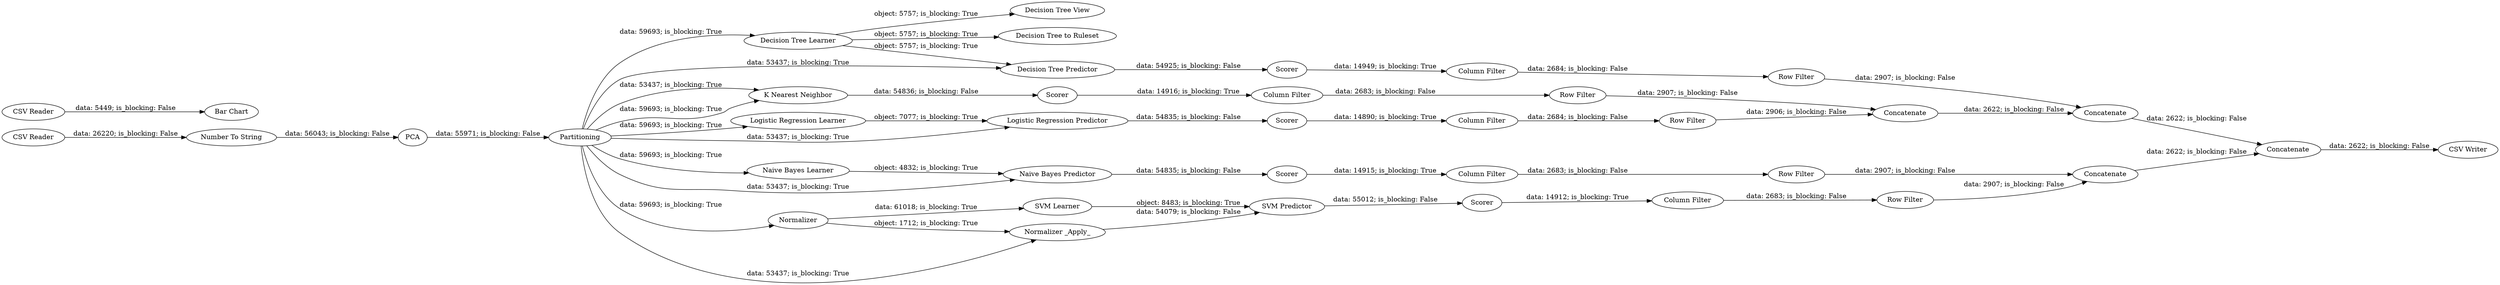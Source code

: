digraph {
	"-4890206491486666756_35" [label="Row Filter"]
	"-4890206491486666756_40" [label=Concatenate]
	"-4890206491486666756_21" [label="Decision Tree Learner"]
	"-4890206491486666756_38" [label=Concatenate]
	"-4890206491486666756_39" [label=Concatenate]
	"-4890206491486666756_15" [label=Scorer]
	"-4890206491486666756_36" [label="Column Filter"]
	"-4890206491486666756_8" [label="SVM Learner"]
	"-4890206491486666756_18" [label="Logistic Regression Learner"]
	"-4890206491486666756_3" [label=Normalizer]
	"-4890206491486666756_19" [label="Logistic Regression Predictor"]
	"-4890206491486666756_11" [label=PCA]
	"-4890206491486666756_34" [label="Column Filter"]
	"-4890206491486666756_30" [label="Row Filter"]
	"-4890206491486666756_10" [label=Scorer]
	"-4890206491486666756_44" [label="CSV Reader"]
	"-4890206491486666756_26" [label="Column Filter"]
	"-4890206491486666756_31" [label="Row Filter"]
	"-4890206491486666756_13" [label="Naive Bayes Learner"]
	"-4890206491486666756_6" [label=Partitioning]
	"-4890206491486666756_25" [label=Scorer]
	"-4890206491486666756_22" [label="Decision Tree View"]
	"-4890206491486666756_37" [label="Row Filter"]
	"-4890206491486666756_42" [label="Bar Chart"]
	"-4890206491486666756_23" [label="Decision Tree Predictor"]
	"-4890206491486666756_32" [label="Column Filter"]
	"-4890206491486666756_9" [label="SVM Predictor"]
	"-4890206491486666756_41" [label=Concatenate]
	"-4890206491486666756_7" [label="Normalizer _Apply_"]
	"-4890206491486666756_1" [label="CSV Reader"]
	"-4890206491486666756_33" [label="Row Filter"]
	"-4890206491486666756_14" [label="Naive Bayes Predictor"]
	"-4890206491486666756_20" [label=Scorer]
	"-4890206491486666756_43" [label="CSV Writer"]
	"-4890206491486666756_24" [label="Decision Tree to Ruleset"]
	"-4890206491486666756_29" [label="Column Filter"]
	"-4890206491486666756_12" [label="Number To String"]
	"-4890206491486666756_16" [label="K Nearest Neighbor"]
	"-4890206491486666756_17" [label=Scorer]
	"-4890206491486666756_15" -> "-4890206491486666756_29" [label="data: 14915; is_blocking: True"]
	"-4890206491486666756_20" -> "-4890206491486666756_34" [label="data: 14890; is_blocking: True"]
	"-4890206491486666756_7" -> "-4890206491486666756_9" [label="data: 54079; is_blocking: False"]
	"-4890206491486666756_6" -> "-4890206491486666756_7" [label="data: 53437; is_blocking: True"]
	"-4890206491486666756_38" -> "-4890206491486666756_41" [label="data: 2622; is_blocking: False"]
	"-4890206491486666756_6" -> "-4890206491486666756_14" [label="data: 53437; is_blocking: True"]
	"-4890206491486666756_40" -> "-4890206491486666756_41" [label="data: 2622; is_blocking: False"]
	"-4890206491486666756_14" -> "-4890206491486666756_15" [label="data: 54835; is_blocking: False"]
	"-4890206491486666756_18" -> "-4890206491486666756_19" [label="object: 7077; is_blocking: True"]
	"-4890206491486666756_12" -> "-4890206491486666756_11" [label="data: 56043; is_blocking: False"]
	"-4890206491486666756_39" -> "-4890206491486666756_40" [label="data: 2622; is_blocking: False"]
	"-4890206491486666756_29" -> "-4890206491486666756_30" [label="data: 2683; is_blocking: False"]
	"-4890206491486666756_6" -> "-4890206491486666756_3" [label="data: 59693; is_blocking: True"]
	"-4890206491486666756_11" -> "-4890206491486666756_6" [label="data: 55971; is_blocking: False"]
	"-4890206491486666756_25" -> "-4890206491486666756_36" [label="data: 14949; is_blocking: True"]
	"-4890206491486666756_6" -> "-4890206491486666756_21" [label="data: 59693; is_blocking: True"]
	"-4890206491486666756_44" -> "-4890206491486666756_42" [label="data: 5449; is_blocking: False"]
	"-4890206491486666756_1" -> "-4890206491486666756_12" [label="data: 26220; is_blocking: False"]
	"-4890206491486666756_6" -> "-4890206491486666756_18" [label="data: 59693; is_blocking: True"]
	"-4890206491486666756_8" -> "-4890206491486666756_9" [label="object: 8483; is_blocking: True"]
	"-4890206491486666756_9" -> "-4890206491486666756_10" [label="data: 55012; is_blocking: False"]
	"-4890206491486666756_17" -> "-4890206491486666756_32" [label="data: 14916; is_blocking: True"]
	"-4890206491486666756_6" -> "-4890206491486666756_16" [label="data: 53437; is_blocking: True"]
	"-4890206491486666756_31" -> "-4890206491486666756_38" [label="data: 2907; is_blocking: False"]
	"-4890206491486666756_6" -> "-4890206491486666756_19" [label="data: 53437; is_blocking: True"]
	"-4890206491486666756_41" -> "-4890206491486666756_43" [label="data: 2622; is_blocking: False"]
	"-4890206491486666756_34" -> "-4890206491486666756_35" [label="data: 2684; is_blocking: False"]
	"-4890206491486666756_21" -> "-4890206491486666756_22" [label="object: 5757; is_blocking: True"]
	"-4890206491486666756_6" -> "-4890206491486666756_23" [label="data: 53437; is_blocking: True"]
	"-4890206491486666756_3" -> "-4890206491486666756_7" [label="object: 1712; is_blocking: True"]
	"-4890206491486666756_19" -> "-4890206491486666756_20" [label="data: 54835; is_blocking: False"]
	"-4890206491486666756_21" -> "-4890206491486666756_23" [label="object: 5757; is_blocking: True"]
	"-4890206491486666756_6" -> "-4890206491486666756_16" [label="data: 59693; is_blocking: True"]
	"-4890206491486666756_30" -> "-4890206491486666756_38" [label="data: 2907; is_blocking: False"]
	"-4890206491486666756_36" -> "-4890206491486666756_37" [label="data: 2684; is_blocking: False"]
	"-4890206491486666756_26" -> "-4890206491486666756_31" [label="data: 2683; is_blocking: False"]
	"-4890206491486666756_21" -> "-4890206491486666756_24" [label="object: 5757; is_blocking: True"]
	"-4890206491486666756_35" -> "-4890206491486666756_39" [label="data: 2906; is_blocking: False"]
	"-4890206491486666756_6" -> "-4890206491486666756_13" [label="data: 59693; is_blocking: True"]
	"-4890206491486666756_32" -> "-4890206491486666756_33" [label="data: 2683; is_blocking: False"]
	"-4890206491486666756_13" -> "-4890206491486666756_14" [label="object: 4832; is_blocking: True"]
	"-4890206491486666756_23" -> "-4890206491486666756_25" [label="data: 54925; is_blocking: False"]
	"-4890206491486666756_3" -> "-4890206491486666756_8" [label="data: 61018; is_blocking: True"]
	"-4890206491486666756_33" -> "-4890206491486666756_39" [label="data: 2907; is_blocking: False"]
	"-4890206491486666756_10" -> "-4890206491486666756_26" [label="data: 14912; is_blocking: True"]
	"-4890206491486666756_37" -> "-4890206491486666756_40" [label="data: 2907; is_blocking: False"]
	"-4890206491486666756_16" -> "-4890206491486666756_17" [label="data: 54836; is_blocking: False"]
	rankdir=LR
}
